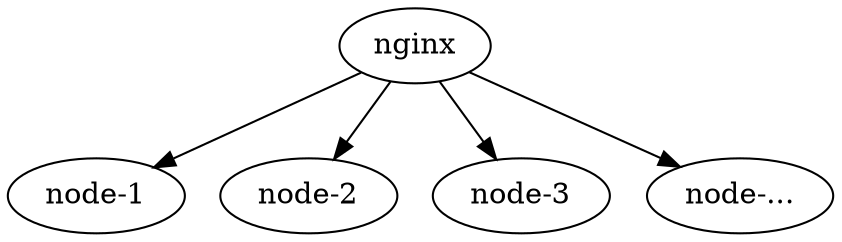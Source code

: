 digraph nginx {
    nginx -> "node-1";
    nginx -> "node-2"
    nginx -> "node-3";
    nginx -> "node-...";
}